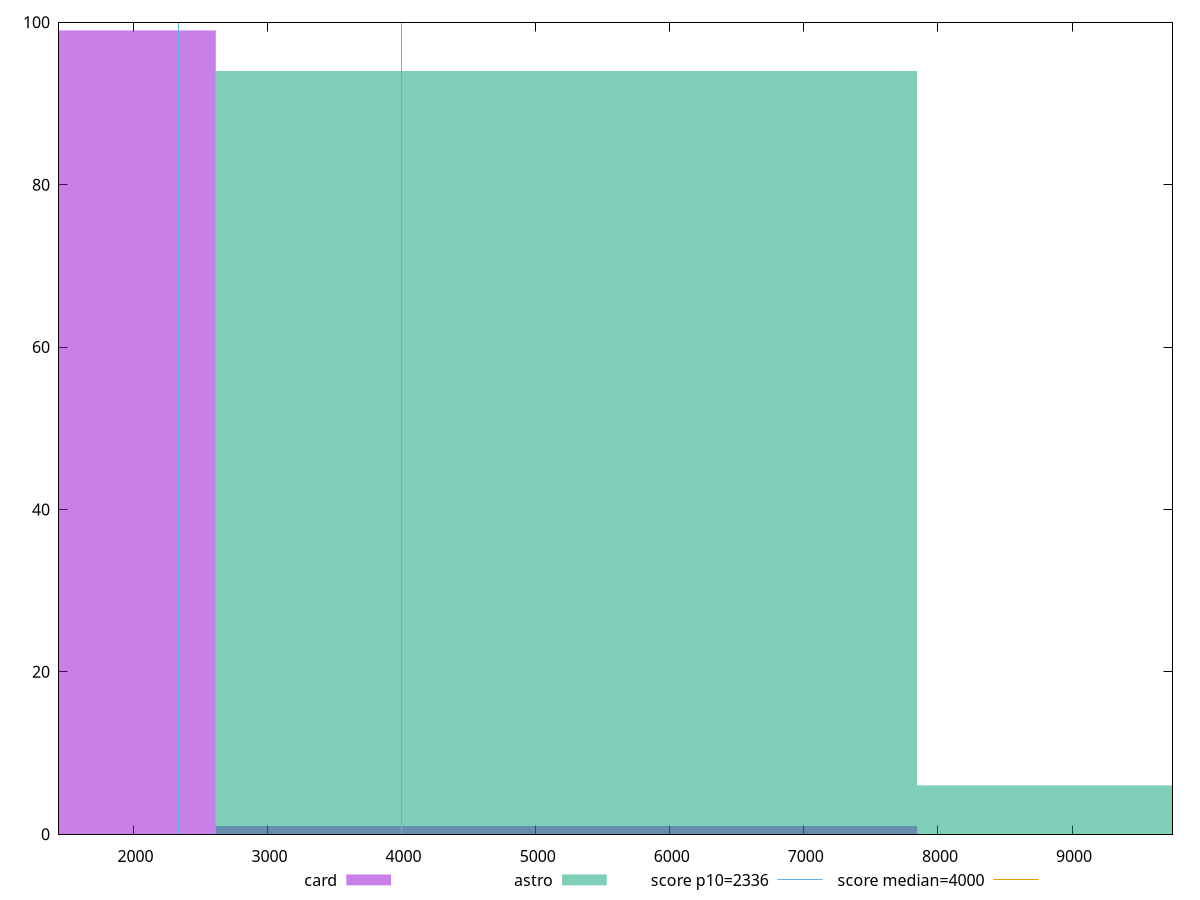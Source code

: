reset

$card <<EOF
0 99
5229.110182338228 1
EOF

$astro <<EOF
5229.110182338228 94
10458.220364676456 6
EOF

set key outside below
set boxwidth 5229.110182338228
set xrange [1445.3890000000001:9748.921000000004]
set yrange [0:100]
set trange [0:100]
set style fill transparent solid 0.5 noborder

set parametric
set terminal svg size 640, 500 enhanced background rgb 'white'
set output "reports/report_00028_2021-02-24T12-49-42.674Z/first-meaningful-paint/comparison/histogram/2_vs_3.svg"

plot $card title "card" with boxes, \
     $astro title "astro" with boxes, \
     2336,t title "score p10=2336", \
     4000,t title "score median=4000"

reset
